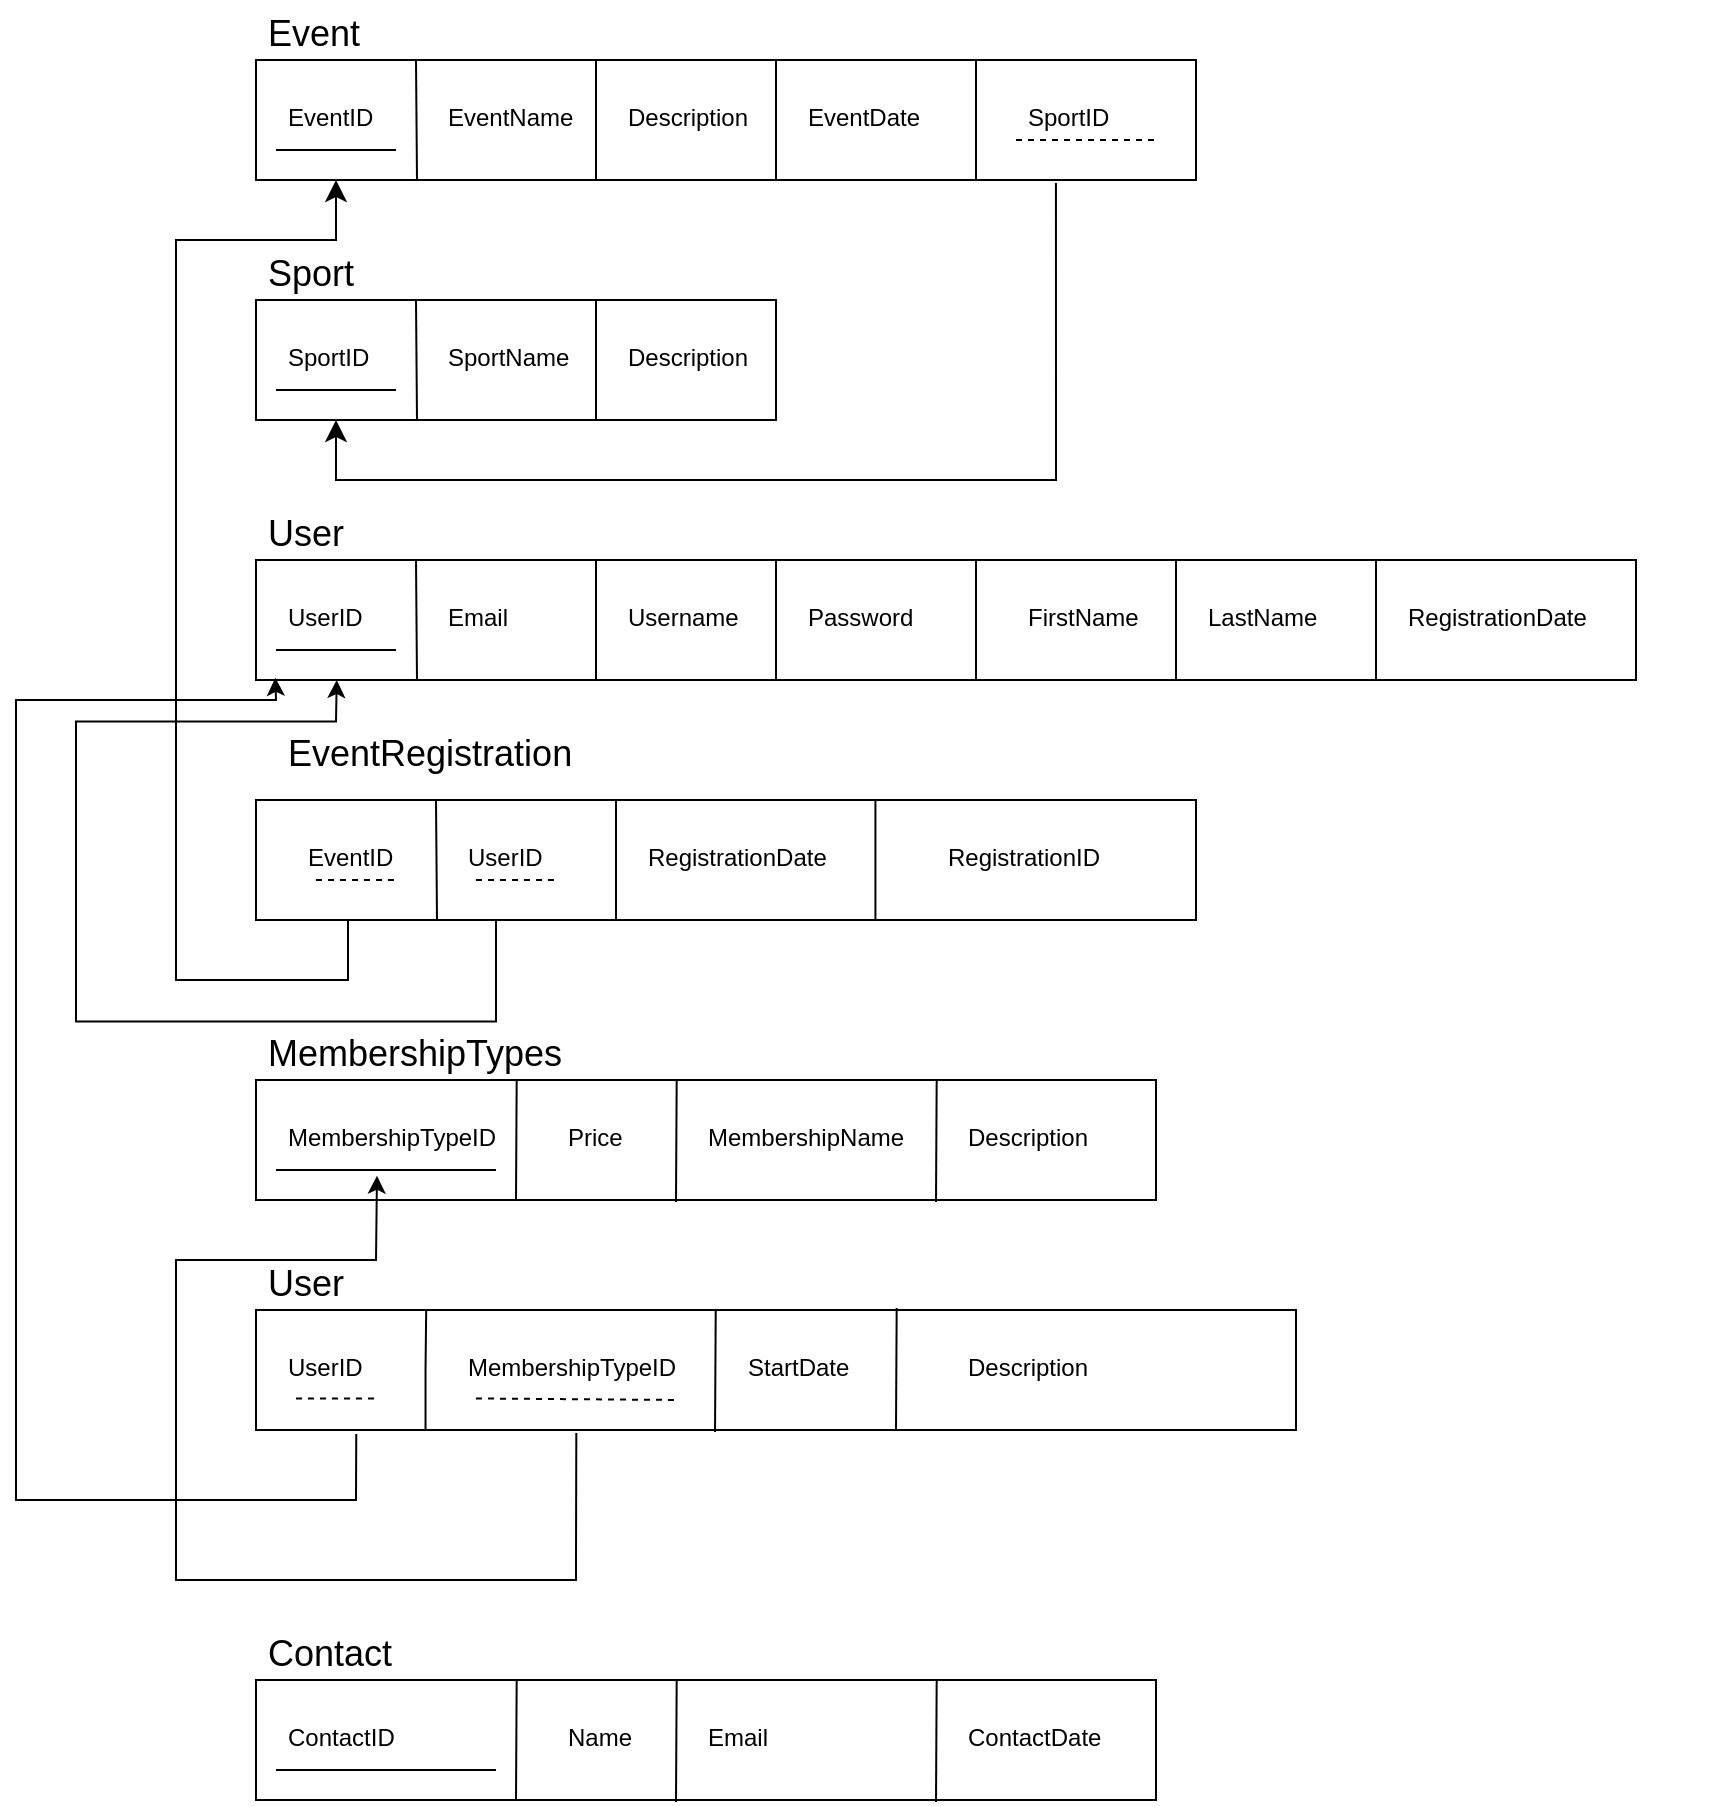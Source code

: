<mxfile version="26.0.2">
  <diagram name="Page-1" id="bljyWgq5ONYgIyqUWVHa">
    <mxGraphModel dx="3778" dy="193" grid="1" gridSize="10" guides="1" tooltips="1" connect="1" arrows="1" fold="1" page="1" pageScale="1" pageWidth="3300" pageHeight="4681" math="0" shadow="0">
      <root>
        <mxCell id="0" />
        <mxCell id="1" parent="0" />
        <mxCell id="QzwXXjxtQFz9qJuiZk76-1" value="" style="verticalLabelPosition=bottom;verticalAlign=top;html=1;shape=mxgraph.basic.rect;fillColor2=none;strokeWidth=1;size=20;indent=5;" vertex="1" parent="1">
          <mxGeometry y="40" width="470" height="60" as="geometry" />
        </mxCell>
        <mxCell id="QzwXXjxtQFz9qJuiZk76-2" value="&lt;font style=&quot;font-size: 18px;&quot;&gt;Event&lt;/font&gt;&lt;div&gt;&lt;br&gt;&lt;/div&gt;" style="text;strokeColor=none;fillColor=none;spacingLeft=4;spacingRight=4;overflow=hidden;rotatable=0;points=[[0,0.5],[1,0.5]];portConstraint=eastwest;fontSize=12;whiteSpace=wrap;html=1;" vertex="1" parent="1">
          <mxGeometry y="10" width="140" height="30" as="geometry" />
        </mxCell>
        <mxCell id="QzwXXjxtQFz9qJuiZk76-4" value="" style="endArrow=none;html=1;rounded=0;" edge="1" parent="1">
          <mxGeometry relative="1" as="geometry">
            <mxPoint x="80" y="40" as="sourcePoint" />
            <mxPoint x="80.5" y="100" as="targetPoint" />
          </mxGeometry>
        </mxCell>
        <mxCell id="QzwXXjxtQFz9qJuiZk76-14" value="" style="line;strokeWidth=1;rotatable=0;dashed=0;labelPosition=right;align=left;verticalAlign=middle;spacingTop=0;spacingLeft=6;points=[];portConstraint=eastwest;" vertex="1" parent="1">
          <mxGeometry x="10" y="80" width="60" height="10" as="geometry" />
        </mxCell>
        <mxCell id="QzwXXjxtQFz9qJuiZk76-15" value="EventID" style="text;strokeColor=none;fillColor=none;spacingLeft=4;spacingRight=4;overflow=hidden;rotatable=0;points=[[0,0.5],[1,0.5]];portConstraint=eastwest;fontSize=12;whiteSpace=wrap;html=1;" vertex="1" parent="1">
          <mxGeometry x="10" y="55" width="60" height="30" as="geometry" />
        </mxCell>
        <mxCell id="QzwXXjxtQFz9qJuiZk76-16" value="EventName" style="text;strokeColor=none;fillColor=none;spacingLeft=4;spacingRight=4;overflow=hidden;rotatable=0;points=[[0,0.5],[1,0.5]];portConstraint=eastwest;fontSize=12;whiteSpace=wrap;html=1;" vertex="1" parent="1">
          <mxGeometry x="90" y="55" width="80" height="30" as="geometry" />
        </mxCell>
        <mxCell id="QzwXXjxtQFz9qJuiZk76-17" value="" style="endArrow=none;html=1;rounded=0;exitX=0.296;exitY=-0.009;exitDx=0;exitDy=0;exitPerimeter=0;entryX=0.296;entryY=0.987;entryDx=0;entryDy=0;entryPerimeter=0;" edge="1" parent="1">
          <mxGeometry relative="1" as="geometry">
            <mxPoint x="170.0" y="40.24" as="sourcePoint" />
            <mxPoint x="170.0" y="100.0" as="targetPoint" />
          </mxGeometry>
        </mxCell>
        <mxCell id="QzwXXjxtQFz9qJuiZk76-18" value="Description" style="text;strokeColor=none;fillColor=none;spacingLeft=4;spacingRight=4;overflow=hidden;rotatable=0;points=[[0,0.5],[1,0.5]];portConstraint=eastwest;fontSize=12;whiteSpace=wrap;html=1;" vertex="1" parent="1">
          <mxGeometry x="180" y="55" width="80" height="30" as="geometry" />
        </mxCell>
        <mxCell id="QzwXXjxtQFz9qJuiZk76-20" value="" style="endArrow=none;html=1;rounded=0;exitX=0.296;exitY=-0.009;exitDx=0;exitDy=0;exitPerimeter=0;entryX=0.296;entryY=0.987;entryDx=0;entryDy=0;entryPerimeter=0;" edge="1" parent="1">
          <mxGeometry relative="1" as="geometry">
            <mxPoint x="260" y="40" as="sourcePoint" />
            <mxPoint x="260" y="100" as="targetPoint" />
          </mxGeometry>
        </mxCell>
        <mxCell id="QzwXXjxtQFz9qJuiZk76-21" value="EventDate" style="text;strokeColor=none;fillColor=none;spacingLeft=4;spacingRight=4;overflow=hidden;rotatable=0;points=[[0,0.5],[1,0.5]];portConstraint=eastwest;fontSize=12;whiteSpace=wrap;html=1;" vertex="1" parent="1">
          <mxGeometry x="270" y="55" width="80" height="30" as="geometry" />
        </mxCell>
        <mxCell id="QzwXXjxtQFz9qJuiZk76-22" value="" style="endArrow=none;html=1;rounded=0;exitX=0.296;exitY=-0.009;exitDx=0;exitDy=0;exitPerimeter=0;entryX=0.296;entryY=0.987;entryDx=0;entryDy=0;entryPerimeter=0;" edge="1" parent="1">
          <mxGeometry relative="1" as="geometry">
            <mxPoint x="360" y="40" as="sourcePoint" />
            <mxPoint x="360" y="100" as="targetPoint" />
          </mxGeometry>
        </mxCell>
        <mxCell id="QzwXXjxtQFz9qJuiZk76-23" value="SportID" style="text;strokeColor=none;fillColor=none;spacingLeft=4;spacingRight=4;overflow=hidden;rotatable=0;points=[[0,0.5],[1,0.5]];portConstraint=eastwest;fontSize=12;whiteSpace=wrap;html=1;" vertex="1" parent="1">
          <mxGeometry x="380" y="55" width="80" height="30" as="geometry" />
        </mxCell>
        <mxCell id="QzwXXjxtQFz9qJuiZk76-30" value="" style="verticalLabelPosition=bottom;verticalAlign=top;html=1;shape=mxgraph.basic.rect;fillColor2=none;strokeWidth=1;size=20;indent=5;" vertex="1" parent="1">
          <mxGeometry y="160" width="260" height="60" as="geometry" />
        </mxCell>
        <mxCell id="QzwXXjxtQFz9qJuiZk76-31" value="" style="endArrow=none;html=1;rounded=0;" edge="1" parent="1">
          <mxGeometry relative="1" as="geometry">
            <mxPoint x="80" y="160" as="sourcePoint" />
            <mxPoint x="80.5" y="220" as="targetPoint" />
          </mxGeometry>
        </mxCell>
        <mxCell id="QzwXXjxtQFz9qJuiZk76-32" value="" style="line;strokeWidth=1;rotatable=0;dashed=0;labelPosition=right;align=left;verticalAlign=middle;spacingTop=0;spacingLeft=6;points=[];portConstraint=eastwest;" vertex="1" parent="1">
          <mxGeometry x="10" y="200" width="60" height="10" as="geometry" />
        </mxCell>
        <mxCell id="QzwXXjxtQFz9qJuiZk76-33" value="SportID" style="text;strokeColor=none;fillColor=none;spacingLeft=4;spacingRight=4;overflow=hidden;rotatable=0;points=[[0,0.5],[1,0.5]];portConstraint=eastwest;fontSize=12;whiteSpace=wrap;html=1;" vertex="1" parent="1">
          <mxGeometry x="10" y="175" width="60" height="30" as="geometry" />
        </mxCell>
        <mxCell id="QzwXXjxtQFz9qJuiZk76-34" value="SportName" style="text;strokeColor=none;fillColor=none;spacingLeft=4;spacingRight=4;overflow=hidden;rotatable=0;points=[[0,0.5],[1,0.5]];portConstraint=eastwest;fontSize=12;whiteSpace=wrap;html=1;" vertex="1" parent="1">
          <mxGeometry x="90" y="175" width="80" height="30" as="geometry" />
        </mxCell>
        <mxCell id="QzwXXjxtQFz9qJuiZk76-35" value="" style="endArrow=none;html=1;rounded=0;exitX=0.296;exitY=-0.009;exitDx=0;exitDy=0;exitPerimeter=0;entryX=0.296;entryY=0.987;entryDx=0;entryDy=0;entryPerimeter=0;" edge="1" parent="1">
          <mxGeometry relative="1" as="geometry">
            <mxPoint x="170.0" y="160.24" as="sourcePoint" />
            <mxPoint x="170.0" y="220.0" as="targetPoint" />
          </mxGeometry>
        </mxCell>
        <mxCell id="QzwXXjxtQFz9qJuiZk76-36" value="Description" style="text;strokeColor=none;fillColor=none;spacingLeft=4;spacingRight=4;overflow=hidden;rotatable=0;points=[[0,0.5],[1,0.5]];portConstraint=eastwest;fontSize=12;whiteSpace=wrap;html=1;" vertex="1" parent="1">
          <mxGeometry x="180" y="175" width="80" height="30" as="geometry" />
        </mxCell>
        <mxCell id="QzwXXjxtQFz9qJuiZk76-37" value="" style="endArrow=none;html=1;rounded=0;exitX=0.296;exitY=-0.009;exitDx=0;exitDy=0;exitPerimeter=0;entryX=0.296;entryY=0.987;entryDx=0;entryDy=0;entryPerimeter=0;" edge="1" parent="1">
          <mxGeometry relative="1" as="geometry">
            <mxPoint x="260" y="160" as="sourcePoint" />
            <mxPoint x="260" y="220" as="targetPoint" />
          </mxGeometry>
        </mxCell>
        <mxCell id="QzwXXjxtQFz9qJuiZk76-43" value="" style="edgeStyle=segmentEdgeStyle;endArrow=classic;html=1;curved=0;rounded=0;endSize=8;startSize=8;exitX=0.851;exitY=1.025;exitDx=0;exitDy=0;exitPerimeter=0;" edge="1" parent="1" source="QzwXXjxtQFz9qJuiZk76-1">
          <mxGeometry width="50" height="50" relative="1" as="geometry">
            <mxPoint x="410" y="110" as="sourcePoint" />
            <mxPoint x="40" y="220" as="targetPoint" />
            <Array as="points">
              <mxPoint x="400" y="250" />
              <mxPoint x="40" y="250" />
            </Array>
          </mxGeometry>
        </mxCell>
        <mxCell id="QzwXXjxtQFz9qJuiZk76-44" value="" style="verticalLabelPosition=bottom;verticalAlign=top;html=1;shape=mxgraph.basic.rect;fillColor2=none;strokeWidth=1;size=20;indent=5;" vertex="1" parent="1">
          <mxGeometry y="290" width="690" height="60" as="geometry" />
        </mxCell>
        <mxCell id="QzwXXjxtQFz9qJuiZk76-45" value="" style="endArrow=none;html=1;rounded=0;" edge="1" parent="1">
          <mxGeometry relative="1" as="geometry">
            <mxPoint x="80" y="290" as="sourcePoint" />
            <mxPoint x="80.5" y="350" as="targetPoint" />
          </mxGeometry>
        </mxCell>
        <mxCell id="QzwXXjxtQFz9qJuiZk76-46" value="" style="line;strokeWidth=1;rotatable=0;dashed=0;labelPosition=right;align=left;verticalAlign=middle;spacingTop=0;spacingLeft=6;points=[];portConstraint=eastwest;" vertex="1" parent="1">
          <mxGeometry x="10" y="330" width="60" height="10" as="geometry" />
        </mxCell>
        <mxCell id="QzwXXjxtQFz9qJuiZk76-47" value="UserID" style="text;strokeColor=none;fillColor=none;spacingLeft=4;spacingRight=4;overflow=hidden;rotatable=0;points=[[0,0.5],[1,0.5]];portConstraint=eastwest;fontSize=12;whiteSpace=wrap;html=1;" vertex="1" parent="1">
          <mxGeometry x="10" y="305" width="60" height="30" as="geometry" />
        </mxCell>
        <mxCell id="QzwXXjxtQFz9qJuiZk76-48" value="Email" style="text;strokeColor=none;fillColor=none;spacingLeft=4;spacingRight=4;overflow=hidden;rotatable=0;points=[[0,0.5],[1,0.5]];portConstraint=eastwest;fontSize=12;whiteSpace=wrap;html=1;" vertex="1" parent="1">
          <mxGeometry x="90" y="305" width="80" height="30" as="geometry" />
        </mxCell>
        <mxCell id="QzwXXjxtQFz9qJuiZk76-49" value="" style="endArrow=none;html=1;rounded=0;exitX=0.296;exitY=-0.009;exitDx=0;exitDy=0;exitPerimeter=0;entryX=0.296;entryY=0.987;entryDx=0;entryDy=0;entryPerimeter=0;" edge="1" parent="1">
          <mxGeometry relative="1" as="geometry">
            <mxPoint x="170.0" y="290.24" as="sourcePoint" />
            <mxPoint x="170.0" y="350" as="targetPoint" />
          </mxGeometry>
        </mxCell>
        <mxCell id="QzwXXjxtQFz9qJuiZk76-50" value="Username" style="text;strokeColor=none;fillColor=none;spacingLeft=4;spacingRight=4;overflow=hidden;rotatable=0;points=[[0,0.5],[1,0.5]];portConstraint=eastwest;fontSize=12;whiteSpace=wrap;html=1;" vertex="1" parent="1">
          <mxGeometry x="180" y="305" width="80" height="30" as="geometry" />
        </mxCell>
        <mxCell id="QzwXXjxtQFz9qJuiZk76-51" value="" style="endArrow=none;html=1;rounded=0;exitX=0.296;exitY=-0.009;exitDx=0;exitDy=0;exitPerimeter=0;entryX=0.296;entryY=0.987;entryDx=0;entryDy=0;entryPerimeter=0;" edge="1" parent="1">
          <mxGeometry relative="1" as="geometry">
            <mxPoint x="260" y="290" as="sourcePoint" />
            <mxPoint x="260" y="350" as="targetPoint" />
          </mxGeometry>
        </mxCell>
        <mxCell id="QzwXXjxtQFz9qJuiZk76-52" value="Password" style="text;strokeColor=none;fillColor=none;spacingLeft=4;spacingRight=4;overflow=hidden;rotatable=0;points=[[0,0.5],[1,0.5]];portConstraint=eastwest;fontSize=12;whiteSpace=wrap;html=1;" vertex="1" parent="1">
          <mxGeometry x="270" y="305" width="80" height="30" as="geometry" />
        </mxCell>
        <mxCell id="QzwXXjxtQFz9qJuiZk76-53" value="" style="endArrow=none;html=1;rounded=0;exitX=0.296;exitY=-0.009;exitDx=0;exitDy=0;exitPerimeter=0;entryX=0.296;entryY=0.987;entryDx=0;entryDy=0;entryPerimeter=0;" edge="1" parent="1">
          <mxGeometry relative="1" as="geometry">
            <mxPoint x="360" y="290" as="sourcePoint" />
            <mxPoint x="360" y="350" as="targetPoint" />
          </mxGeometry>
        </mxCell>
        <mxCell id="QzwXXjxtQFz9qJuiZk76-54" value="FirstName" style="text;strokeColor=none;fillColor=none;spacingLeft=4;spacingRight=4;overflow=hidden;rotatable=0;points=[[0,0.5],[1,0.5]];portConstraint=eastwest;fontSize=12;whiteSpace=wrap;html=1;" vertex="1" parent="1">
          <mxGeometry x="380" y="305" width="80" height="30" as="geometry" />
        </mxCell>
        <mxCell id="QzwXXjxtQFz9qJuiZk76-58" value="" style="endArrow=none;html=1;rounded=0;exitX=0.296;exitY=-0.009;exitDx=0;exitDy=0;exitPerimeter=0;entryX=0.296;entryY=0.987;entryDx=0;entryDy=0;entryPerimeter=0;" edge="1" parent="1">
          <mxGeometry relative="1" as="geometry">
            <mxPoint x="460" y="290" as="sourcePoint" />
            <mxPoint x="460" y="350" as="targetPoint" />
          </mxGeometry>
        </mxCell>
        <mxCell id="QzwXXjxtQFz9qJuiZk76-59" value="LastName" style="text;strokeColor=none;fillColor=none;spacingLeft=4;spacingRight=4;overflow=hidden;rotatable=0;points=[[0,0.5],[1,0.5]];portConstraint=eastwest;fontSize=12;whiteSpace=wrap;html=1;" vertex="1" parent="1">
          <mxGeometry x="470" y="305" width="90" height="30" as="geometry" />
        </mxCell>
        <mxCell id="QzwXXjxtQFz9qJuiZk76-60" value="" style="endArrow=none;html=1;rounded=0;exitX=0.296;exitY=-0.009;exitDx=0;exitDy=0;exitPerimeter=0;entryX=0.296;entryY=0.987;entryDx=0;entryDy=0;entryPerimeter=0;" edge="1" parent="1">
          <mxGeometry relative="1" as="geometry">
            <mxPoint x="560" y="290" as="sourcePoint" />
            <mxPoint x="560" y="350" as="targetPoint" />
          </mxGeometry>
        </mxCell>
        <mxCell id="QzwXXjxtQFz9qJuiZk76-61" value="RegistrationDate" style="text;strokeColor=none;fillColor=none;spacingLeft=4;spacingRight=4;overflow=hidden;rotatable=0;points=[[0,0.5],[1,0.5]];portConstraint=eastwest;fontSize=12;whiteSpace=wrap;html=1;" vertex="1" parent="1">
          <mxGeometry x="570" y="305" width="160" height="30" as="geometry" />
        </mxCell>
        <mxCell id="QzwXXjxtQFz9qJuiZk76-62" value="" style="edgeStyle=segmentEdgeStyle;endArrow=classic;html=1;curved=0;rounded=0;endSize=8;startSize=8;exitX=0.065;exitY=0.956;exitDx=0;exitDy=0;exitPerimeter=0;" edge="1" parent="1" source="QzwXXjxtQFz9qJuiZk76-64">
          <mxGeometry width="50" height="50" relative="1" as="geometry">
            <mxPoint x="50" y="490" as="sourcePoint" />
            <mxPoint x="40" y="100" as="targetPoint" />
            <Array as="points">
              <mxPoint x="46" y="500" />
              <mxPoint x="-40" y="500" />
              <mxPoint x="-40" y="130" />
              <mxPoint x="40" y="130" />
            </Array>
          </mxGeometry>
        </mxCell>
        <mxCell id="QzwXXjxtQFz9qJuiZk76-64" value="" style="verticalLabelPosition=bottom;verticalAlign=top;html=1;shape=mxgraph.basic.rect;fillColor2=none;strokeWidth=1;size=20;indent=5;" vertex="1" parent="1">
          <mxGeometry y="410" width="470" height="60" as="geometry" />
        </mxCell>
        <mxCell id="QzwXXjxtQFz9qJuiZk76-65" value="" style="endArrow=none;html=1;rounded=0;" edge="1" parent="1">
          <mxGeometry relative="1" as="geometry">
            <mxPoint x="90" y="410" as="sourcePoint" />
            <mxPoint x="90.5" y="470" as="targetPoint" />
          </mxGeometry>
        </mxCell>
        <mxCell id="QzwXXjxtQFz9qJuiZk76-67" value="EventID" style="text;strokeColor=none;fillColor=none;spacingLeft=4;spacingRight=4;overflow=hidden;rotatable=0;points=[[0,0.5],[1,0.5]];portConstraint=eastwest;fontSize=12;whiteSpace=wrap;html=1;" vertex="1" parent="1">
          <mxGeometry x="20" y="425" width="60" height="30" as="geometry" />
        </mxCell>
        <mxCell id="QzwXXjxtQFz9qJuiZk76-68" value="UserID" style="text;strokeColor=none;fillColor=none;spacingLeft=4;spacingRight=4;overflow=hidden;rotatable=0;points=[[0,0.5],[1,0.5]];portConstraint=eastwest;fontSize=12;whiteSpace=wrap;html=1;" vertex="1" parent="1">
          <mxGeometry x="100" y="425" width="80" height="30" as="geometry" />
        </mxCell>
        <mxCell id="QzwXXjxtQFz9qJuiZk76-69" value="" style="endArrow=none;html=1;rounded=0;exitX=0.296;exitY=-0.009;exitDx=0;exitDy=0;exitPerimeter=0;entryX=0.296;entryY=0.987;entryDx=0;entryDy=0;entryPerimeter=0;" edge="1" parent="1">
          <mxGeometry relative="1" as="geometry">
            <mxPoint x="180.0" y="410.24" as="sourcePoint" />
            <mxPoint x="180.0" y="470" as="targetPoint" />
          </mxGeometry>
        </mxCell>
        <mxCell id="QzwXXjxtQFz9qJuiZk76-70" value="RegistrationDate" style="text;strokeColor=none;fillColor=none;spacingLeft=4;spacingRight=4;overflow=hidden;rotatable=0;points=[[0,0.5],[1,0.5]];portConstraint=eastwest;fontSize=12;whiteSpace=wrap;html=1;" vertex="1" parent="1">
          <mxGeometry x="190" y="425" width="110" height="30" as="geometry" />
        </mxCell>
        <mxCell id="QzwXXjxtQFz9qJuiZk76-71" value="" style="endArrow=none;html=1;rounded=0;exitX=0.296;exitY=-0.009;exitDx=0;exitDy=0;exitPerimeter=0;entryX=0.296;entryY=0.987;entryDx=0;entryDy=0;entryPerimeter=0;" edge="1" parent="1">
          <mxGeometry relative="1" as="geometry">
            <mxPoint x="309.71" y="410" as="sourcePoint" />
            <mxPoint x="309.71" y="470" as="targetPoint" />
            <Array as="points">
              <mxPoint x="309.71" y="430" />
              <mxPoint x="309.71" y="440" />
            </Array>
          </mxGeometry>
        </mxCell>
        <mxCell id="QzwXXjxtQFz9qJuiZk76-74" value="RegistrationID" style="text;strokeColor=none;fillColor=none;spacingLeft=4;spacingRight=4;overflow=hidden;rotatable=0;points=[[0,0.5],[1,0.5]];portConstraint=eastwest;fontSize=12;whiteSpace=wrap;html=1;" vertex="1" parent="1">
          <mxGeometry x="340" y="425" width="110" height="30" as="geometry" />
        </mxCell>
        <mxCell id="QzwXXjxtQFz9qJuiZk76-75" value="" style="endArrow=none;html=1;rounded=0;exitX=0.296;exitY=-0.009;exitDx=0;exitDy=0;exitPerimeter=0;entryX=0.296;entryY=0.987;entryDx=0;entryDy=0;entryPerimeter=0;" edge="1" parent="1">
          <mxGeometry relative="1" as="geometry">
            <mxPoint x="470" y="410" as="sourcePoint" />
            <mxPoint x="470" y="470" as="targetPoint" />
          </mxGeometry>
        </mxCell>
        <mxCell id="QzwXXjxtQFz9qJuiZk76-80" value="" style="endArrow=none;dashed=1;html=1;rounded=0;" edge="1" parent="1">
          <mxGeometry width="50" height="50" relative="1" as="geometry">
            <mxPoint x="30" y="450" as="sourcePoint" />
            <mxPoint x="70" y="450" as="targetPoint" />
          </mxGeometry>
        </mxCell>
        <mxCell id="QzwXXjxtQFz9qJuiZk76-81" value="" style="endArrow=none;dashed=1;html=1;rounded=0;" edge="1" parent="1">
          <mxGeometry width="50" height="50" relative="1" as="geometry">
            <mxPoint x="380" y="80" as="sourcePoint" />
            <mxPoint x="450" y="80" as="targetPoint" />
          </mxGeometry>
        </mxCell>
        <mxCell id="QzwXXjxtQFz9qJuiZk76-82" value="" style="endArrow=classic;html=1;rounded=0;entryX=0.073;entryY=0.987;entryDx=0;entryDy=0;entryPerimeter=0;" edge="1" parent="1">
          <mxGeometry width="50" height="50" relative="1" as="geometry">
            <mxPoint x="120" y="470" as="sourcePoint" />
            <mxPoint x="40.37" y="350.0" as="targetPoint" />
            <Array as="points">
              <mxPoint x="120" y="520.78" />
              <mxPoint x="-90" y="520.78" />
              <mxPoint x="-90" y="500.78" />
              <mxPoint x="-90" y="470.78" />
              <mxPoint x="-90" y="370.78" />
              <mxPoint x="-70" y="370.78" />
              <mxPoint x="-20" y="370.78" />
              <mxPoint y="370.78" />
              <mxPoint x="40" y="370.78" />
            </Array>
          </mxGeometry>
        </mxCell>
        <mxCell id="QzwXXjxtQFz9qJuiZk76-84" value="" style="endArrow=none;dashed=1;html=1;rounded=0;" edge="1" parent="1">
          <mxGeometry width="50" height="50" relative="1" as="geometry">
            <mxPoint x="110" y="450" as="sourcePoint" />
            <mxPoint x="150" y="450" as="targetPoint" />
          </mxGeometry>
        </mxCell>
        <mxCell id="QzwXXjxtQFz9qJuiZk76-85" value="" style="verticalLabelPosition=bottom;verticalAlign=top;html=1;shape=mxgraph.basic.rect;fillColor2=none;strokeWidth=1;size=20;indent=5;" vertex="1" parent="1">
          <mxGeometry y="550" width="450" height="60" as="geometry" />
        </mxCell>
        <mxCell id="QzwXXjxtQFz9qJuiZk76-86" value="" style="endArrow=none;html=1;rounded=0;exitX=0.207;exitY=0.096;exitDx=0;exitDy=0;exitPerimeter=0;" edge="1" parent="1">
          <mxGeometry relative="1" as="geometry">
            <mxPoint x="130.34" y="550" as="sourcePoint" />
            <mxPoint x="130" y="610" as="targetPoint" />
          </mxGeometry>
        </mxCell>
        <mxCell id="QzwXXjxtQFz9qJuiZk76-87" value="" style="line;strokeWidth=1;rotatable=0;dashed=0;labelPosition=right;align=left;verticalAlign=middle;spacingTop=0;spacingLeft=6;points=[];portConstraint=eastwest;" vertex="1" parent="1">
          <mxGeometry x="10" y="590" width="110" height="10" as="geometry" />
        </mxCell>
        <mxCell id="QzwXXjxtQFz9qJuiZk76-88" value="MembershipTypeID" style="text;strokeColor=none;fillColor=none;spacingLeft=4;spacingRight=4;overflow=hidden;rotatable=0;points=[[0,0.5],[1,0.5]];portConstraint=eastwest;fontSize=12;whiteSpace=wrap;html=1;" vertex="1" parent="1">
          <mxGeometry x="10" y="565" width="140" height="30" as="geometry" />
        </mxCell>
        <mxCell id="QzwXXjxtQFz9qJuiZk76-91" value="Price" style="text;strokeColor=none;fillColor=none;spacingLeft=4;spacingRight=4;overflow=hidden;rotatable=0;points=[[0,0.5],[1,0.5]];portConstraint=eastwest;fontSize=12;whiteSpace=wrap;html=1;" vertex="1" parent="1">
          <mxGeometry x="150" y="565" width="80" height="30" as="geometry" />
        </mxCell>
        <mxCell id="QzwXXjxtQFz9qJuiZk76-93" value="MembershipName" style="text;strokeColor=none;fillColor=none;spacingLeft=4;spacingRight=4;overflow=hidden;rotatable=0;points=[[0,0.5],[1,0.5]];portConstraint=eastwest;fontSize=12;whiteSpace=wrap;html=1;" vertex="1" parent="1">
          <mxGeometry x="220" y="565" width="130" height="30" as="geometry" />
        </mxCell>
        <mxCell id="QzwXXjxtQFz9qJuiZk76-95" value="Description" style="text;strokeColor=none;fillColor=none;spacingLeft=4;spacingRight=4;overflow=hidden;rotatable=0;points=[[0,0.5],[1,0.5]];portConstraint=eastwest;fontSize=12;whiteSpace=wrap;html=1;" vertex="1" parent="1">
          <mxGeometry x="350" y="565" width="100" height="30" as="geometry" />
        </mxCell>
        <mxCell id="QzwXXjxtQFz9qJuiZk76-98" value="" style="endArrow=none;html=1;rounded=0;exitX=0.207;exitY=0.096;exitDx=0;exitDy=0;exitPerimeter=0;entryX=0.191;entryY=1.013;entryDx=0;entryDy=0;entryPerimeter=0;" edge="1" parent="1">
          <mxGeometry relative="1" as="geometry">
            <mxPoint x="210.34" y="550" as="sourcePoint" />
            <mxPoint x="210.0" y="611" as="targetPoint" />
          </mxGeometry>
        </mxCell>
        <mxCell id="QzwXXjxtQFz9qJuiZk76-100" value="" style="endArrow=none;html=1;rounded=0;exitX=0.207;exitY=0.096;exitDx=0;exitDy=0;exitPerimeter=0;entryX=0.191;entryY=1.013;entryDx=0;entryDy=0;entryPerimeter=0;" edge="1" parent="1">
          <mxGeometry relative="1" as="geometry">
            <mxPoint x="340.34" y="550" as="sourcePoint" />
            <mxPoint x="340.0" y="611" as="targetPoint" />
          </mxGeometry>
        </mxCell>
        <mxCell id="QzwXXjxtQFz9qJuiZk76-101" value="" style="verticalLabelPosition=bottom;verticalAlign=top;html=1;shape=mxgraph.basic.rect;fillColor2=none;strokeWidth=1;size=20;indent=5;" vertex="1" parent="1">
          <mxGeometry y="665" width="520" height="60" as="geometry" />
        </mxCell>
        <mxCell id="QzwXXjxtQFz9qJuiZk76-102" value="" style="endArrow=none;html=1;rounded=0;exitX=0.207;exitY=0.096;exitDx=0;exitDy=0;exitPerimeter=0;" edge="1" parent="1">
          <mxGeometry relative="1" as="geometry">
            <mxPoint x="85.1" y="665" as="sourcePoint" />
            <mxPoint x="84.76" y="725" as="targetPoint" />
            <Array as="points">
              <mxPoint x="84.76" y="695" />
            </Array>
          </mxGeometry>
        </mxCell>
        <mxCell id="QzwXXjxtQFz9qJuiZk76-103" value="" style="line;strokeWidth=1;rotatable=0;dashed=0;labelPosition=right;align=left;verticalAlign=middle;spacingTop=0;spacingLeft=6;points=[];portConstraint=eastwest;" vertex="1" parent="1">
          <mxGeometry x="30" y="720" width="110" height="10" as="geometry" />
        </mxCell>
        <mxCell id="QzwXXjxtQFz9qJuiZk76-104" value="UserID" style="text;strokeColor=none;fillColor=none;spacingLeft=4;spacingRight=4;overflow=hidden;rotatable=0;points=[[0,0.5],[1,0.5]];portConstraint=eastwest;fontSize=12;whiteSpace=wrap;html=1;" vertex="1" parent="1">
          <mxGeometry x="10" y="680" width="140" height="30" as="geometry" />
        </mxCell>
        <mxCell id="QzwXXjxtQFz9qJuiZk76-105" value="MembershipTypeID" style="text;strokeColor=none;fillColor=none;spacingLeft=4;spacingRight=4;overflow=hidden;rotatable=0;points=[[0,0.5],[1,0.5]];portConstraint=eastwest;fontSize=12;whiteSpace=wrap;html=1;" vertex="1" parent="1">
          <mxGeometry x="100" y="680" width="130" height="30" as="geometry" />
        </mxCell>
        <mxCell id="QzwXXjxtQFz9qJuiZk76-106" value="StartDate" style="text;strokeColor=none;fillColor=none;spacingLeft=4;spacingRight=4;overflow=hidden;rotatable=0;points=[[0,0.5],[1,0.5]];portConstraint=eastwest;fontSize=12;whiteSpace=wrap;html=1;" vertex="1" parent="1">
          <mxGeometry x="240" y="680" width="130" height="30" as="geometry" />
        </mxCell>
        <mxCell id="QzwXXjxtQFz9qJuiZk76-107" value="Description" style="text;strokeColor=none;fillColor=none;spacingLeft=4;spacingRight=4;overflow=hidden;rotatable=0;points=[[0,0.5],[1,0.5]];portConstraint=eastwest;fontSize=12;whiteSpace=wrap;html=1;" vertex="1" parent="1">
          <mxGeometry x="350" y="680" width="100" height="30" as="geometry" />
        </mxCell>
        <mxCell id="QzwXXjxtQFz9qJuiZk76-108" value="" style="endArrow=none;html=1;rounded=0;exitX=0.207;exitY=0.096;exitDx=0;exitDy=0;exitPerimeter=0;entryX=0.191;entryY=1.013;entryDx=0;entryDy=0;entryPerimeter=0;" edge="1" parent="1">
          <mxGeometry relative="1" as="geometry">
            <mxPoint x="229.86" y="665" as="sourcePoint" />
            <mxPoint x="229.52" y="726" as="targetPoint" />
          </mxGeometry>
        </mxCell>
        <mxCell id="QzwXXjxtQFz9qJuiZk76-109" value="" style="endArrow=none;html=1;rounded=0;exitX=0.207;exitY=0.096;exitDx=0;exitDy=0;exitPerimeter=0;entryX=0.191;entryY=1.013;entryDx=0;entryDy=0;entryPerimeter=0;" edge="1" parent="1">
          <mxGeometry relative="1" as="geometry">
            <mxPoint x="320.34" y="664" as="sourcePoint" />
            <mxPoint x="320.0" y="725" as="targetPoint" />
          </mxGeometry>
        </mxCell>
        <mxCell id="QzwXXjxtQFz9qJuiZk76-110" value="" style="endArrow=classic;html=1;rounded=0;entryX=0.014;entryY=0.982;entryDx=0;entryDy=0;entryPerimeter=0;exitX=0.183;exitY=0.7;exitDx=0;exitDy=0;exitPerimeter=0;" edge="1" parent="1" source="QzwXXjxtQFz9qJuiZk76-103" target="QzwXXjxtQFz9qJuiZk76-44">
          <mxGeometry width="50" height="50" relative="1" as="geometry">
            <mxPoint x="50" y="750" as="sourcePoint" />
            <mxPoint x="30" y="360" as="targetPoint" />
            <Array as="points">
              <mxPoint x="50" y="760" />
              <mxPoint x="-120" y="760" />
              <mxPoint x="-120" y="640" />
              <mxPoint x="-120" y="480" />
              <mxPoint x="-120" y="400" />
              <mxPoint x="-120" y="360" />
              <mxPoint x="-30" y="360" />
              <mxPoint x="-40" y="360" />
              <mxPoint y="360" />
              <mxPoint x="10" y="360" />
            </Array>
          </mxGeometry>
        </mxCell>
        <mxCell id="QzwXXjxtQFz9qJuiZk76-122" value="" style="endArrow=none;dashed=1;html=1;rounded=0;" edge="1" parent="1">
          <mxGeometry width="50" height="50" relative="1" as="geometry">
            <mxPoint x="20" y="709.23" as="sourcePoint" />
            <mxPoint x="60" y="709.23" as="targetPoint" />
          </mxGeometry>
        </mxCell>
        <mxCell id="QzwXXjxtQFz9qJuiZk76-123" value="" style="endArrow=none;dashed=1;html=1;rounded=0;" edge="1" parent="1">
          <mxGeometry width="50" height="50" relative="1" as="geometry">
            <mxPoint x="110" y="709.23" as="sourcePoint" />
            <mxPoint x="212" y="710" as="targetPoint" />
          </mxGeometry>
        </mxCell>
        <mxCell id="QzwXXjxtQFz9qJuiZk76-125" value="" style="endArrow=classic;html=1;rounded=0;entryX=0.459;entryY=0.787;entryDx=0;entryDy=0;entryPerimeter=0;exitX=0.308;exitY=1.024;exitDx=0;exitDy=0;exitPerimeter=0;" edge="1" parent="1" source="QzwXXjxtQFz9qJuiZk76-101" target="QzwXXjxtQFz9qJuiZk76-87">
          <mxGeometry width="50" height="50" relative="1" as="geometry">
            <mxPoint x="160" y="740" as="sourcePoint" />
            <mxPoint x="60" y="600" as="targetPoint" />
            <Array as="points">
              <mxPoint x="160" y="790" />
              <mxPoint x="160" y="800" />
              <mxPoint x="90" y="800" />
              <mxPoint x="-40" y="800" />
              <mxPoint x="-40" y="700" />
              <mxPoint x="-40" y="640" />
              <mxPoint x="60" y="640" />
            </Array>
          </mxGeometry>
        </mxCell>
        <mxCell id="QzwXXjxtQFz9qJuiZk76-126" value="" style="verticalLabelPosition=bottom;verticalAlign=top;html=1;shape=mxgraph.basic.rect;fillColor2=none;strokeWidth=1;size=20;indent=5;" vertex="1" parent="1">
          <mxGeometry y="850" width="450" height="60" as="geometry" />
        </mxCell>
        <mxCell id="QzwXXjxtQFz9qJuiZk76-127" value="" style="endArrow=none;html=1;rounded=0;exitX=0.207;exitY=0.096;exitDx=0;exitDy=0;exitPerimeter=0;" edge="1" parent="1">
          <mxGeometry relative="1" as="geometry">
            <mxPoint x="130.34" y="850" as="sourcePoint" />
            <mxPoint x="130" y="910" as="targetPoint" />
          </mxGeometry>
        </mxCell>
        <mxCell id="QzwXXjxtQFz9qJuiZk76-128" value="" style="line;strokeWidth=1;rotatable=0;dashed=0;labelPosition=right;align=left;verticalAlign=middle;spacingTop=0;spacingLeft=6;points=[];portConstraint=eastwest;" vertex="1" parent="1">
          <mxGeometry x="10" y="890" width="110" height="10" as="geometry" />
        </mxCell>
        <mxCell id="QzwXXjxtQFz9qJuiZk76-129" value="ContactID" style="text;strokeColor=none;fillColor=none;spacingLeft=4;spacingRight=4;overflow=hidden;rotatable=0;points=[[0,0.5],[1,0.5]];portConstraint=eastwest;fontSize=12;whiteSpace=wrap;html=1;" vertex="1" parent="1">
          <mxGeometry x="10" y="865" width="140" height="30" as="geometry" />
        </mxCell>
        <mxCell id="QzwXXjxtQFz9qJuiZk76-130" value="Name" style="text;strokeColor=none;fillColor=none;spacingLeft=4;spacingRight=4;overflow=hidden;rotatable=0;points=[[0,0.5],[1,0.5]];portConstraint=eastwest;fontSize=12;whiteSpace=wrap;html=1;" vertex="1" parent="1">
          <mxGeometry x="150" y="865" width="80" height="30" as="geometry" />
        </mxCell>
        <mxCell id="QzwXXjxtQFz9qJuiZk76-131" value="Email" style="text;strokeColor=none;fillColor=none;spacingLeft=4;spacingRight=4;overflow=hidden;rotatable=0;points=[[0,0.5],[1,0.5]];portConstraint=eastwest;fontSize=12;whiteSpace=wrap;html=1;" vertex="1" parent="1">
          <mxGeometry x="220" y="865" width="130" height="30" as="geometry" />
        </mxCell>
        <mxCell id="QzwXXjxtQFz9qJuiZk76-132" value="ContactDate" style="text;strokeColor=none;fillColor=none;spacingLeft=4;spacingRight=4;overflow=hidden;rotatable=0;points=[[0,0.5],[1,0.5]];portConstraint=eastwest;fontSize=12;whiteSpace=wrap;html=1;" vertex="1" parent="1">
          <mxGeometry x="350" y="865" width="100" height="30" as="geometry" />
        </mxCell>
        <mxCell id="QzwXXjxtQFz9qJuiZk76-133" value="" style="endArrow=none;html=1;rounded=0;exitX=0.207;exitY=0.096;exitDx=0;exitDy=0;exitPerimeter=0;entryX=0.191;entryY=1.013;entryDx=0;entryDy=0;entryPerimeter=0;" edge="1" parent="1">
          <mxGeometry relative="1" as="geometry">
            <mxPoint x="210.34" y="850" as="sourcePoint" />
            <mxPoint x="210.0" y="911" as="targetPoint" />
          </mxGeometry>
        </mxCell>
        <mxCell id="QzwXXjxtQFz9qJuiZk76-134" value="" style="endArrow=none;html=1;rounded=0;exitX=0.207;exitY=0.096;exitDx=0;exitDy=0;exitPerimeter=0;entryX=0.191;entryY=1.013;entryDx=0;entryDy=0;entryPerimeter=0;" edge="1" parent="1">
          <mxGeometry relative="1" as="geometry">
            <mxPoint x="340.34" y="850" as="sourcePoint" />
            <mxPoint x="340.0" y="911" as="targetPoint" />
          </mxGeometry>
        </mxCell>
        <mxCell id="QzwXXjxtQFz9qJuiZk76-136" value="&lt;div&gt;&lt;span style=&quot;font-size: 18px;&quot;&gt;User&lt;/span&gt;&lt;/div&gt;" style="text;strokeColor=none;fillColor=none;spacingLeft=4;spacingRight=4;overflow=hidden;rotatable=0;points=[[0,0.5],[1,0.5]];portConstraint=eastwest;fontSize=12;whiteSpace=wrap;html=1;" vertex="1" parent="1">
          <mxGeometry y="260" width="140" height="30" as="geometry" />
        </mxCell>
        <mxCell id="QzwXXjxtQFz9qJuiZk76-137" value="&lt;div&gt;&lt;span style=&quot;font-size: 18px;&quot;&gt;Sport&lt;/span&gt;&lt;/div&gt;" style="text;strokeColor=none;fillColor=none;spacingLeft=4;spacingRight=4;overflow=hidden;rotatable=0;points=[[0,0.5],[1,0.5]];portConstraint=eastwest;fontSize=12;whiteSpace=wrap;html=1;" vertex="1" parent="1">
          <mxGeometry y="130" width="140" height="30" as="geometry" />
        </mxCell>
        <mxCell id="QzwXXjxtQFz9qJuiZk76-138" value="&lt;div&gt;&lt;span style=&quot;font-size: 18px;&quot;&gt;EventRegistration&lt;/span&gt;&lt;/div&gt;" style="text;strokeColor=none;fillColor=none;spacingLeft=4;spacingRight=4;overflow=hidden;rotatable=0;points=[[0,0.5],[1,0.5]];portConstraint=eastwest;fontSize=12;whiteSpace=wrap;html=1;" vertex="1" parent="1">
          <mxGeometry x="10" y="370" width="170" height="30" as="geometry" />
        </mxCell>
        <mxCell id="QzwXXjxtQFz9qJuiZk76-139" value="&lt;div&gt;&lt;span style=&quot;font-size: 18px;&quot;&gt;MembershipTypes&lt;/span&gt;&lt;/div&gt;" style="text;strokeColor=none;fillColor=none;spacingLeft=4;spacingRight=4;overflow=hidden;rotatable=0;points=[[0,0.5],[1,0.5]];portConstraint=eastwest;fontSize=12;whiteSpace=wrap;html=1;" vertex="1" parent="1">
          <mxGeometry y="520" width="180" height="30" as="geometry" />
        </mxCell>
        <mxCell id="QzwXXjxtQFz9qJuiZk76-142" value="&lt;div&gt;&lt;span style=&quot;font-size: 18px;&quot;&gt;User&lt;/span&gt;&lt;/div&gt;" style="text;strokeColor=none;fillColor=none;spacingLeft=4;spacingRight=4;overflow=hidden;rotatable=0;points=[[0,0.5],[1,0.5]];portConstraint=eastwest;fontSize=12;whiteSpace=wrap;html=1;" vertex="1" parent="1">
          <mxGeometry y="635" width="140" height="30" as="geometry" />
        </mxCell>
        <mxCell id="QzwXXjxtQFz9qJuiZk76-143" value="&lt;div&gt;&lt;span style=&quot;font-size: 18px;&quot;&gt;Contact&lt;/span&gt;&lt;/div&gt;" style="text;strokeColor=none;fillColor=none;spacingLeft=4;spacingRight=4;overflow=hidden;rotatable=0;points=[[0,0.5],[1,0.5]];portConstraint=eastwest;fontSize=12;whiteSpace=wrap;html=1;" vertex="1" parent="1">
          <mxGeometry y="820" width="140" height="30" as="geometry" />
        </mxCell>
      </root>
    </mxGraphModel>
  </diagram>
</mxfile>
